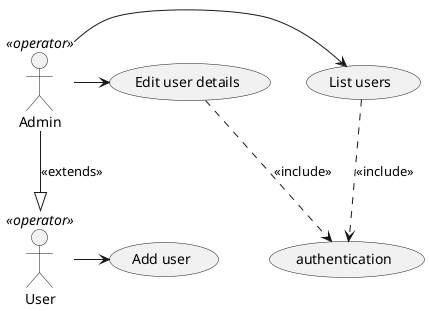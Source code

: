@startuml

Admin    <<operator>> as admin
User     <<operator>> as user

admin --|> user : <<extends>>

(Add user) as addUser
(List users) as listUsers
(Edit user details) as editUser
(authentication) as auth

admin -> listUsers
admin -> editUser
user -> addUser

listUsers ..> auth : <<include>>
editUser ..> auth : <<include>>

@enduml
